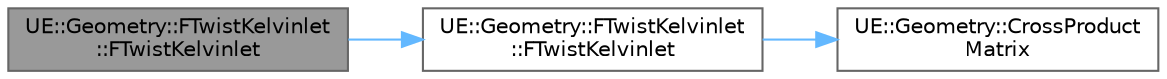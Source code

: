 digraph "UE::Geometry::FTwistKelvinlet::FTwistKelvinlet"
{
 // INTERACTIVE_SVG=YES
 // LATEX_PDF_SIZE
  bgcolor="transparent";
  edge [fontname=Helvetica,fontsize=10,labelfontname=Helvetica,labelfontsize=10];
  node [fontname=Helvetica,fontsize=10,shape=box,height=0.2,width=0.4];
  rankdir="LR";
  Node1 [id="Node000001",label="UE::Geometry::FTwistKelvinlet\l::FTwistKelvinlet",height=0.2,width=0.4,color="gray40", fillcolor="grey60", style="filled", fontcolor="black",tooltip=" "];
  Node1 -> Node2 [id="edge1_Node000001_Node000002",color="steelblue1",style="solid",tooltip=" "];
  Node2 [id="Node000002",label="UE::Geometry::FTwistKelvinlet\l::FTwistKelvinlet",height=0.2,width=0.4,color="grey40", fillcolor="white", style="filled",URL="$d4/db6/classUE_1_1Geometry_1_1FTwistKelvinlet.html#a7b98bbbe6b616330b565bad8d3531789",tooltip=" "];
  Node2 -> Node3 [id="edge2_Node000002_Node000003",color="steelblue1",style="solid",tooltip=" "];
  Node3 [id="Node000003",label="UE::Geometry::CrossProduct\lMatrix",height=0.2,width=0.4,color="grey40", fillcolor="white", style="filled",URL="$d9/d39/namespaceUE_1_1Geometry.html#a0facec8c68ebd7194e1aa2b3287a0dcd",tooltip=" "];
}
